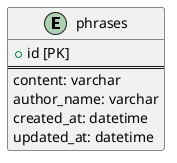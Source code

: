 @startuml erdiagram

entity "phrases" {
    + id [PK]
    ==
    content: varchar
    author_name: varchar
    created_at: datetime
    updated_at: datetime
}

@enduml
